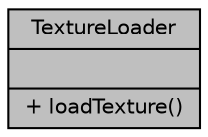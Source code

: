 digraph "TextureLoader"
{
 // LATEX_PDF_SIZE
  edge [fontname="Helvetica",fontsize="10",labelfontname="Helvetica",labelfontsize="10"];
  node [fontname="Helvetica",fontsize="10",shape=record];
  Node1 [label="{TextureLoader\n||+ loadTexture()\l}",height=0.2,width=0.4,color="black", fillcolor="grey75", style="filled", fontcolor="black",tooltip="A simple class that is used to load in textures from a given file path;."];
}
